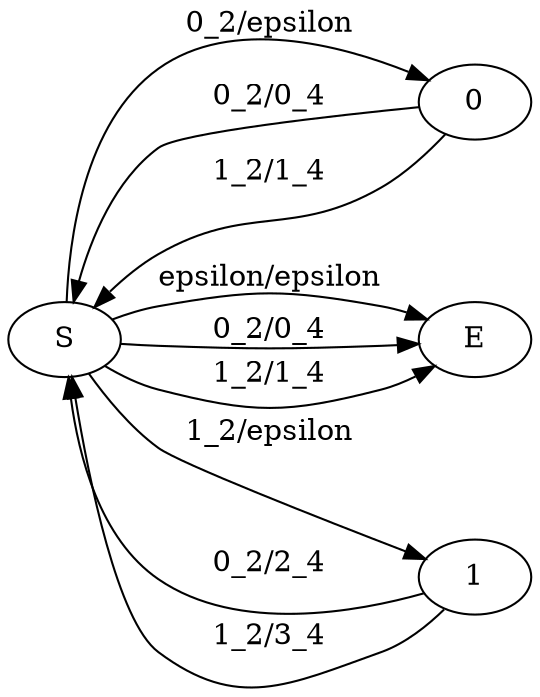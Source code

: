 digraph G {
	rankdir=LR;
	S -> 0 [label="0_2/\epsilon"];
	S -> 1 [label="1_2/\epsilon"];
	0 -> S [label="0_2/0_4"];
	0 -> S [label="1_2/1_4"];
	1 -> S [label="0_2/2_4"];
	1 -> S [label="1_2/3_4"];
	S -> E [label="\epsilon/\epsilon"];
	S -> E [label="0_2/0_4"];
	S -> E [label="1_2/1_4"];
}